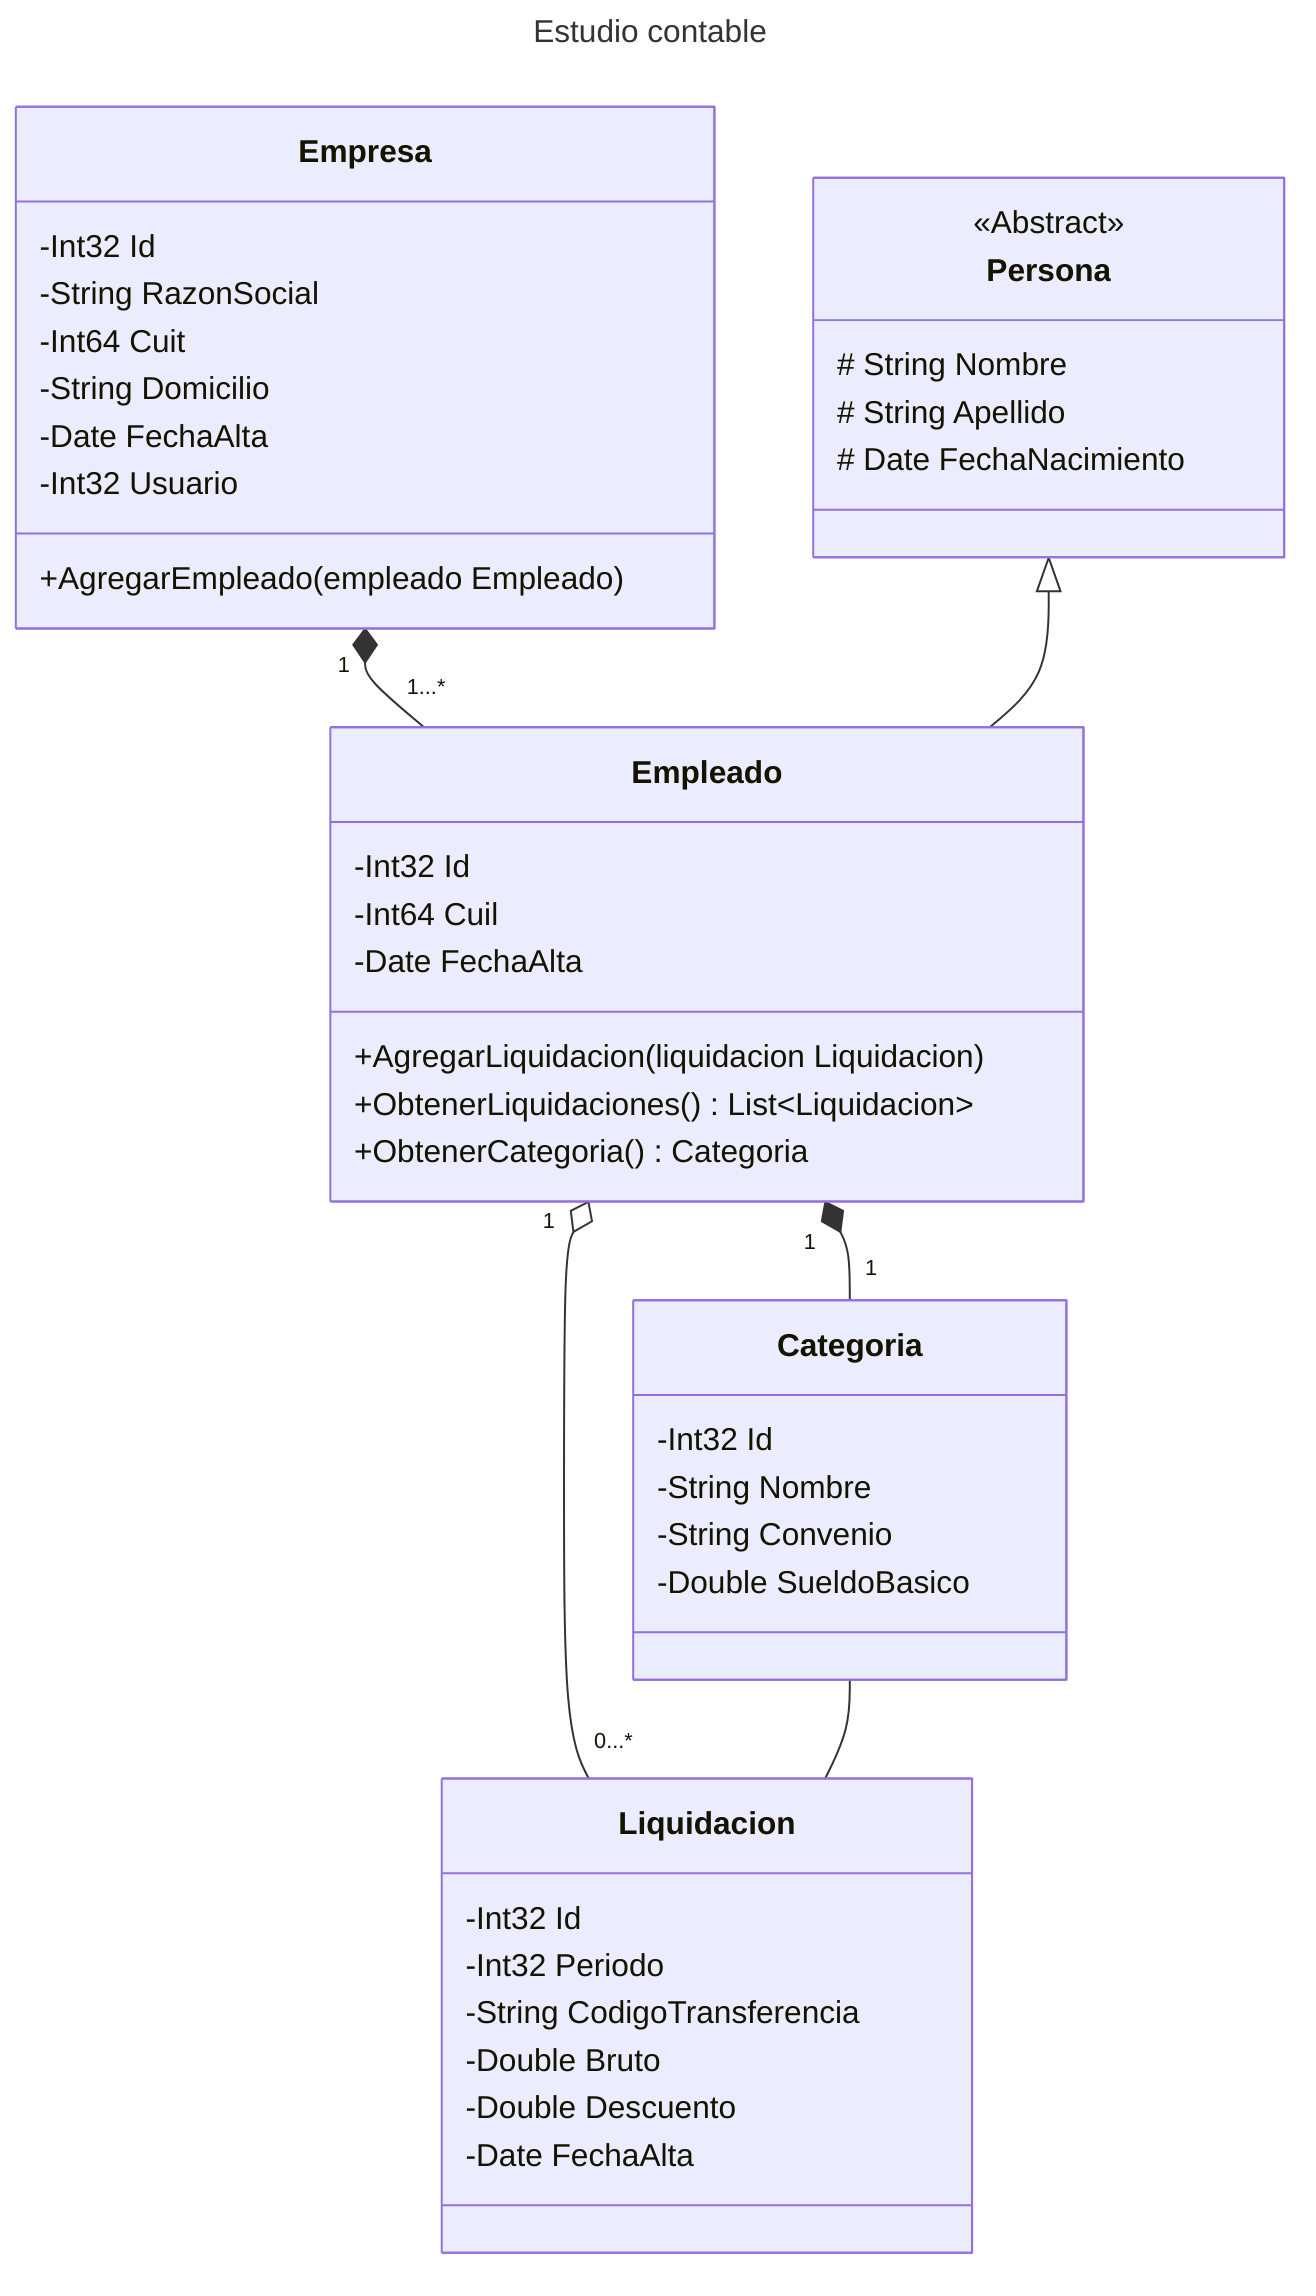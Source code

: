 ---
title: Estudio contable
---
classDiagram
    class Persona {
        <<Abstract>>
        # String Nombre
        # String Apellido
        # Date FechaNacimiento
    }
    class Empleado {
        -Int32 Id
        -Int64 Cuil
        -Date FechaAlta
        +AgregarLiquidacion(liquidacion Liquidacion)
        +ObtenerLiquidaciones()  List~Liquidacion~
        +ObtenerCategoria() Categoria
    }
    class Empresa {
        -Int32 Id
        -String RazonSocial
        -Int64 Cuit
        -String Domicilio
        -Date FechaAlta
        -Int32 Usuario
        +AgregarEmpleado(empleado Empleado)
    }
    class Categoria {
        -Int32 Id
        -String Nombre
        -String Convenio
        -Double SueldoBasico
    }
    class Liquidacion {
        -Int32 Id
        -Int32 Periodo
        -String CodigoTransferencia
        -Double Bruto
        -Double Descuento
        -Date FechaAlta
    }
    Empresa "1" *-- "1...*" Empleado
    Empleado "1" o-- "0...*" Liquidacion
    Empleado "1" *-- "1" Categoria
    Categoria -- Liquidacion
    Persona <|-- Empleado